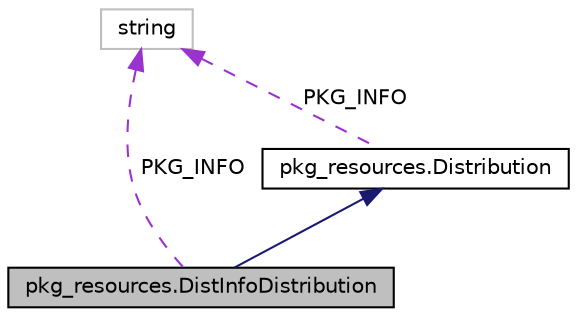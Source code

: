 digraph "pkg_resources.DistInfoDistribution"
{
 // LATEX_PDF_SIZE
  edge [fontname="Helvetica",fontsize="10",labelfontname="Helvetica",labelfontsize="10"];
  node [fontname="Helvetica",fontsize="10",shape=record];
  Node1 [label="pkg_resources.DistInfoDistribution",height=0.2,width=0.4,color="black", fillcolor="grey75", style="filled", fontcolor="black",tooltip=" "];
  Node2 -> Node1 [dir="back",color="midnightblue",fontsize="10",style="solid",fontname="Helvetica"];
  Node2 [label="pkg_resources.Distribution",height=0.2,width=0.4,color="black", fillcolor="white", style="filled",URL="$classpkg__resources_1_1Distribution.html",tooltip=" "];
  Node3 -> Node2 [dir="back",color="darkorchid3",fontsize="10",style="dashed",label=" PKG_INFO" ,fontname="Helvetica"];
  Node3 [label="string",height=0.2,width=0.4,color="grey75", fillcolor="white", style="filled",tooltip=" "];
  Node3 -> Node1 [dir="back",color="darkorchid3",fontsize="10",style="dashed",label=" PKG_INFO" ,fontname="Helvetica"];
}
